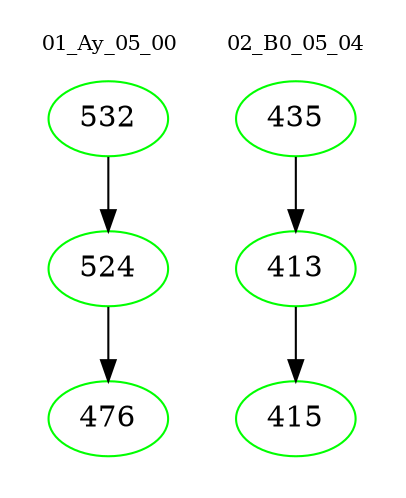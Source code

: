 digraph{
subgraph cluster_0 {
color = white
label = "01_Ay_05_00";
fontsize=10;
T0_532 [label="532", color="green"]
T0_532 -> T0_524 [color="black"]
T0_524 [label="524", color="green"]
T0_524 -> T0_476 [color="black"]
T0_476 [label="476", color="green"]
}
subgraph cluster_1 {
color = white
label = "02_B0_05_04";
fontsize=10;
T1_435 [label="435", color="green"]
T1_435 -> T1_413 [color="black"]
T1_413 [label="413", color="green"]
T1_413 -> T1_415 [color="black"]
T1_415 [label="415", color="green"]
}
}
